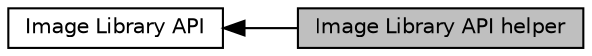 digraph "Image Library API helper"
{
  bgcolor="transparent";
  edge [fontname="Helvetica",fontsize="10",labelfontname="Helvetica",labelfontsize="10"];
  node [fontname="Helvetica",fontsize="10",shape=box];
  rankdir=LR;
  Node2 [label="Image Library API",height=0.2,width=0.4,color="black",URL="$d6/dae/group__img__lib-api.html",tooltip="Image Library APIs, in file img_api_arch.h and file img_customer_interface_arch.h."];
  Node1 [label="Image Library API helper",height=0.2,width=0.4,color="black", fillcolor="grey75", style="filled", fontcolor="black",tooltip="Image Library Helper, in file img_struct_arch.h and ambas_imgproc_arch.h."];
  Node2->Node1 [shape=plaintext, dir="back", style="solid"];
}
